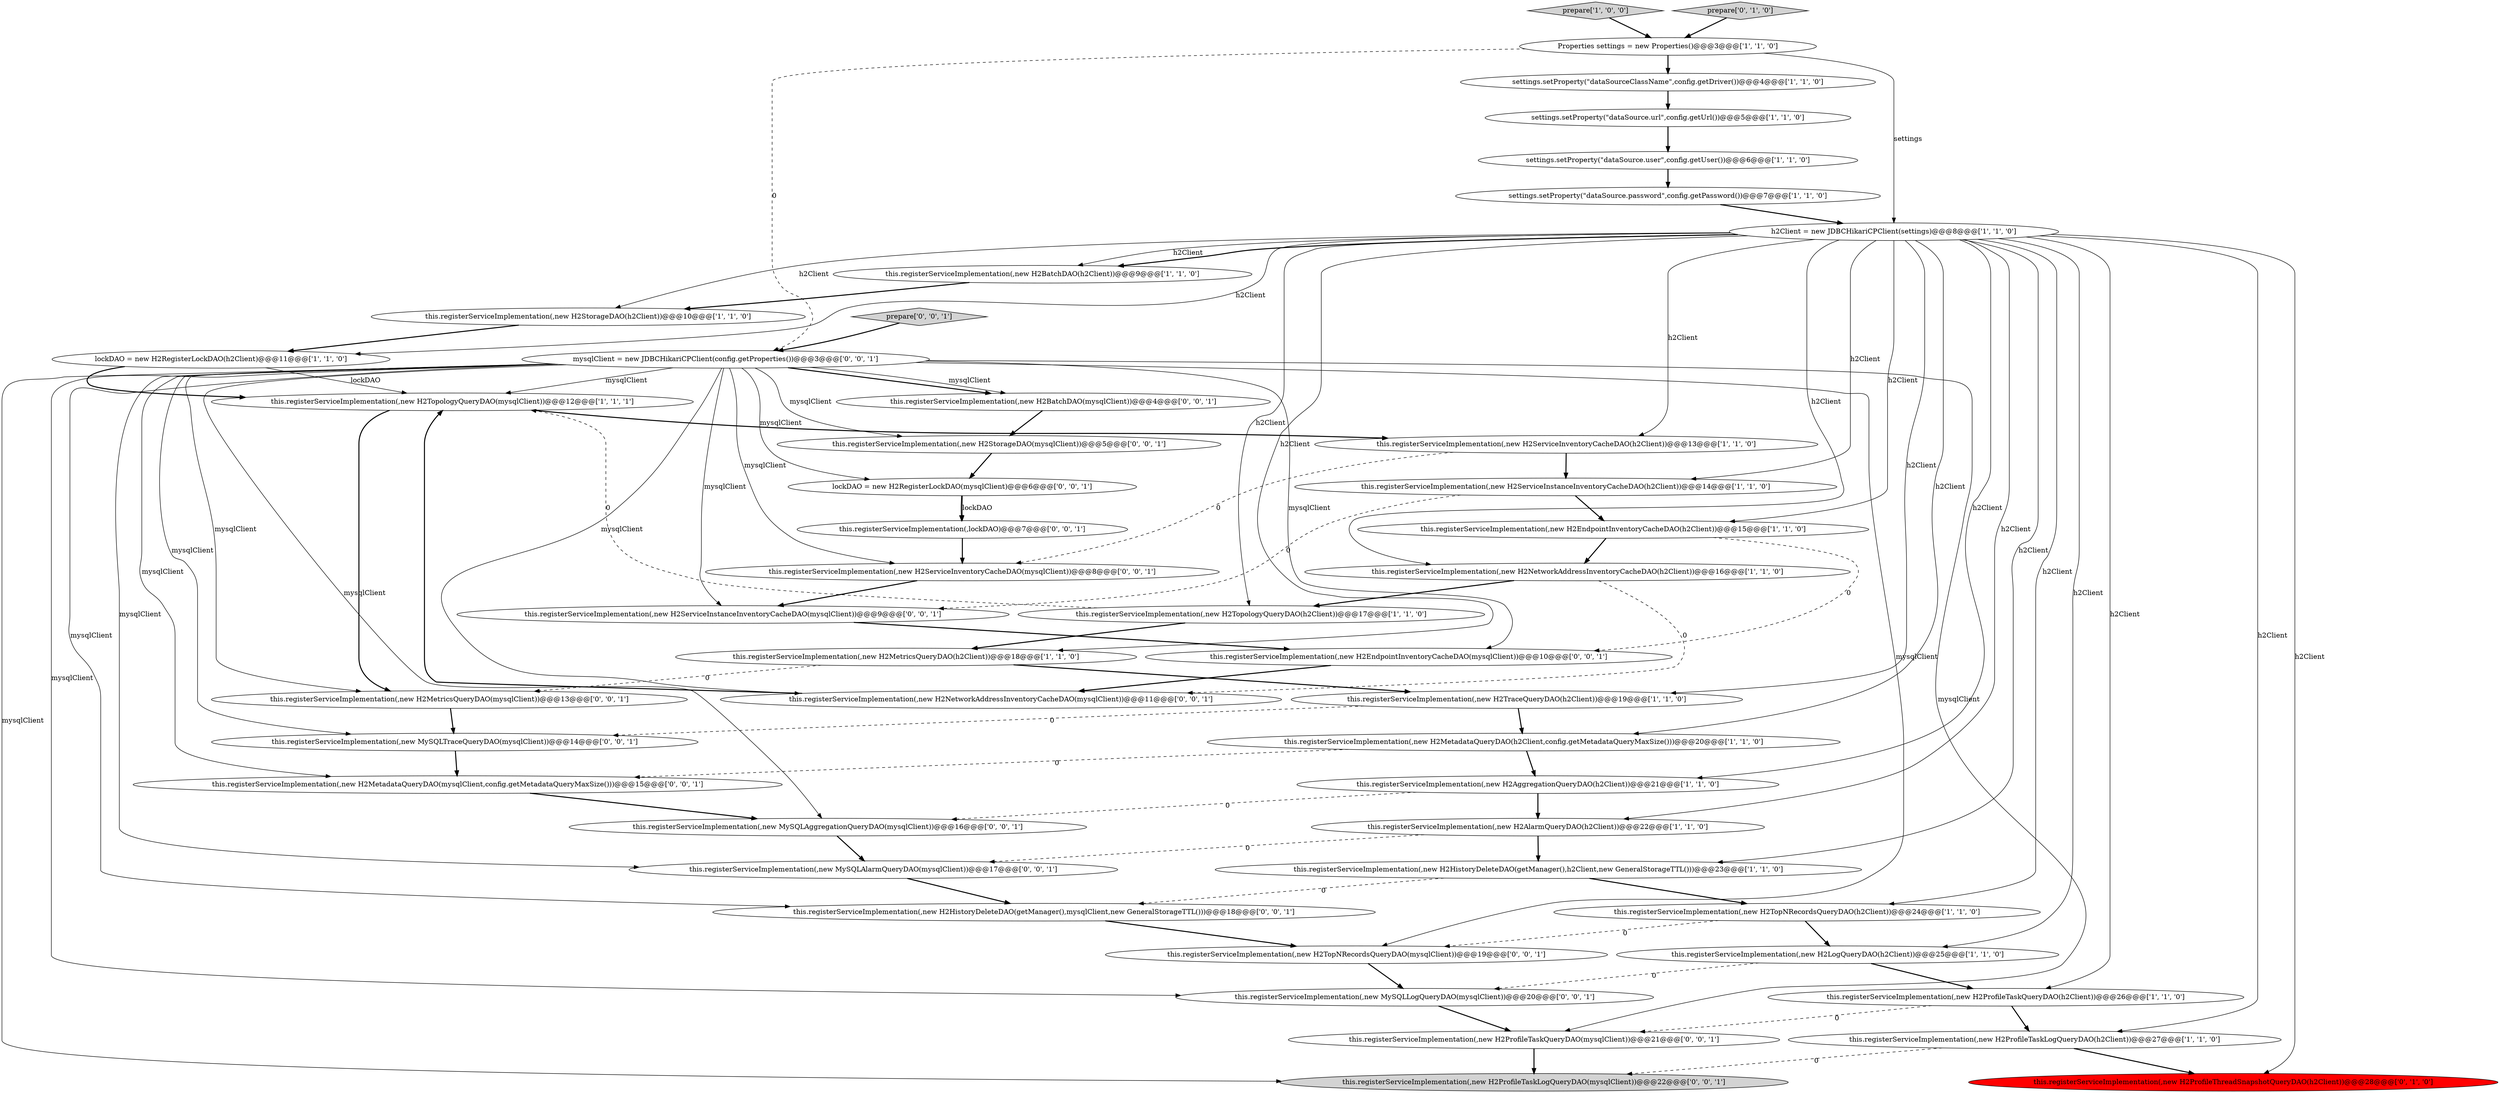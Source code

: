 digraph {
6 [style = filled, label = "settings.setProperty(\"dataSource.password\",config.getPassword())@@@7@@@['1', '1', '0']", fillcolor = white, shape = ellipse image = "AAA0AAABBB1BBB"];
45 [style = filled, label = "this.registerServiceImplementation(,new H2BatchDAO(mysqlClient))@@@4@@@['0', '0', '1']", fillcolor = white, shape = ellipse image = "AAA0AAABBB3BBB"];
28 [style = filled, label = "lockDAO = new H2RegisterLockDAO(mysqlClient)@@@6@@@['0', '0', '1']", fillcolor = white, shape = ellipse image = "AAA0AAABBB3BBB"];
34 [style = filled, label = "this.registerServiceImplementation(,new H2ProfileTaskQueryDAO(mysqlClient))@@@21@@@['0', '0', '1']", fillcolor = white, shape = ellipse image = "AAA0AAABBB3BBB"];
0 [style = filled, label = "prepare['1', '0', '0']", fillcolor = lightgray, shape = diamond image = "AAA0AAABBB1BBB"];
15 [style = filled, label = "settings.setProperty(\"dataSource.url\",config.getUrl())@@@5@@@['1', '1', '0']", fillcolor = white, shape = ellipse image = "AAA0AAABBB1BBB"];
2 [style = filled, label = "this.registerServiceImplementation(,new H2MetadataQueryDAO(h2Client,config.getMetadataQueryMaxSize()))@@@20@@@['1', '1', '0']", fillcolor = white, shape = ellipse image = "AAA0AAABBB1BBB"];
35 [style = filled, label = "this.registerServiceImplementation(,new H2ServiceInstanceInventoryCacheDAO(mysqlClient))@@@9@@@['0', '0', '1']", fillcolor = white, shape = ellipse image = "AAA0AAABBB3BBB"];
40 [style = filled, label = "this.registerServiceImplementation(,new H2MetadataQueryDAO(mysqlClient,config.getMetadataQueryMaxSize()))@@@15@@@['0', '0', '1']", fillcolor = white, shape = ellipse image = "AAA0AAABBB3BBB"];
12 [style = filled, label = "this.registerServiceImplementation(,new H2StorageDAO(h2Client))@@@10@@@['1', '1', '0']", fillcolor = white, shape = ellipse image = "AAA0AAABBB1BBB"];
17 [style = filled, label = "this.registerServiceImplementation(,new H2TraceQueryDAO(h2Client))@@@19@@@['1', '1', '0']", fillcolor = white, shape = ellipse image = "AAA0AAABBB1BBB"];
3 [style = filled, label = "this.registerServiceImplementation(,new H2ProfileTaskLogQueryDAO(h2Client))@@@27@@@['1', '1', '0']", fillcolor = white, shape = ellipse image = "AAA0AAABBB1BBB"];
21 [style = filled, label = "settings.setProperty(\"dataSource.user\",config.getUser())@@@6@@@['1', '1', '0']", fillcolor = white, shape = ellipse image = "AAA0AAABBB1BBB"];
33 [style = filled, label = "mysqlClient = new JDBCHikariCPClient(config.getProperties())@@@3@@@['0', '0', '1']", fillcolor = white, shape = ellipse image = "AAA0AAABBB3BBB"];
37 [style = filled, label = "this.registerServiceImplementation(,new H2MetricsQueryDAO(mysqlClient))@@@13@@@['0', '0', '1']", fillcolor = white, shape = ellipse image = "AAA0AAABBB3BBB"];
30 [style = filled, label = "prepare['0', '0', '1']", fillcolor = lightgray, shape = diamond image = "AAA0AAABBB3BBB"];
42 [style = filled, label = "this.registerServiceImplementation(,new H2ServiceInventoryCacheDAO(mysqlClient))@@@8@@@['0', '0', '1']", fillcolor = white, shape = ellipse image = "AAA0AAABBB3BBB"];
7 [style = filled, label = "h2Client = new JDBCHikariCPClient(settings)@@@8@@@['1', '1', '0']", fillcolor = white, shape = ellipse image = "AAA0AAABBB1BBB"];
47 [style = filled, label = "this.registerServiceImplementation(,new H2NetworkAddressInventoryCacheDAO(mysqlClient))@@@11@@@['0', '0', '1']", fillcolor = white, shape = ellipse image = "AAA0AAABBB3BBB"];
1 [style = filled, label = "this.registerServiceImplementation(,new H2ServiceInventoryCacheDAO(h2Client))@@@13@@@['1', '1', '0']", fillcolor = white, shape = ellipse image = "AAA0AAABBB1BBB"];
14 [style = filled, label = "this.registerServiceImplementation(,new H2MetricsQueryDAO(h2Client))@@@18@@@['1', '1', '0']", fillcolor = white, shape = ellipse image = "AAA0AAABBB1BBB"];
9 [style = filled, label = "this.registerServiceImplementation(,new H2TopologyQueryDAO(mysqlClient))@@@12@@@['1', '1', '1']", fillcolor = white, shape = ellipse image = "AAA0AAABBB1BBB"];
10 [style = filled, label = "this.registerServiceImplementation(,new H2AlarmQueryDAO(h2Client))@@@22@@@['1', '1', '0']", fillcolor = white, shape = ellipse image = "AAA0AAABBB1BBB"];
4 [style = filled, label = "lockDAO = new H2RegisterLockDAO(h2Client)@@@11@@@['1', '1', '0']", fillcolor = white, shape = ellipse image = "AAA0AAABBB1BBB"];
29 [style = filled, label = "this.registerServiceImplementation(,new MySQLLogQueryDAO(mysqlClient))@@@20@@@['0', '0', '1']", fillcolor = white, shape = ellipse image = "AAA0AAABBB3BBB"];
44 [style = filled, label = "this.registerServiceImplementation(,lockDAO)@@@7@@@['0', '0', '1']", fillcolor = white, shape = ellipse image = "AAA0AAABBB3BBB"];
27 [style = filled, label = "prepare['0', '1', '0']", fillcolor = lightgray, shape = diamond image = "AAA0AAABBB2BBB"];
31 [style = filled, label = "this.registerServiceImplementation(,new MySQLAggregationQueryDAO(mysqlClient))@@@16@@@['0', '0', '1']", fillcolor = white, shape = ellipse image = "AAA0AAABBB3BBB"];
8 [style = filled, label = "this.registerServiceImplementation(,new H2HistoryDeleteDAO(getManager(),h2Client,new GeneralStorageTTL()))@@@23@@@['1', '1', '0']", fillcolor = white, shape = ellipse image = "AAA0AAABBB1BBB"];
11 [style = filled, label = "this.registerServiceImplementation(,new H2BatchDAO(h2Client))@@@9@@@['1', '1', '0']", fillcolor = white, shape = ellipse image = "AAA0AAABBB1BBB"];
46 [style = filled, label = "this.registerServiceImplementation(,new H2TopNRecordsQueryDAO(mysqlClient))@@@19@@@['0', '0', '1']", fillcolor = white, shape = ellipse image = "AAA0AAABBB3BBB"];
13 [style = filled, label = "settings.setProperty(\"dataSourceClassName\",config.getDriver())@@@4@@@['1', '1', '0']", fillcolor = white, shape = ellipse image = "AAA0AAABBB1BBB"];
26 [style = filled, label = "this.registerServiceImplementation(,new H2ProfileThreadSnapshotQueryDAO(h2Client))@@@28@@@['0', '1', '0']", fillcolor = red, shape = ellipse image = "AAA1AAABBB2BBB"];
24 [style = filled, label = "this.registerServiceImplementation(,new H2AggregationQueryDAO(h2Client))@@@21@@@['1', '1', '0']", fillcolor = white, shape = ellipse image = "AAA0AAABBB1BBB"];
20 [style = filled, label = "this.registerServiceImplementation(,new H2LogQueryDAO(h2Client))@@@25@@@['1', '1', '0']", fillcolor = white, shape = ellipse image = "AAA0AAABBB1BBB"];
43 [style = filled, label = "this.registerServiceImplementation(,new MySQLTraceQueryDAO(mysqlClient))@@@14@@@['0', '0', '1']", fillcolor = white, shape = ellipse image = "AAA0AAABBB3BBB"];
5 [style = filled, label = "this.registerServiceImplementation(,new H2TopologyQueryDAO(h2Client))@@@17@@@['1', '1', '0']", fillcolor = white, shape = ellipse image = "AAA0AAABBB1BBB"];
18 [style = filled, label = "this.registerServiceImplementation(,new H2TopNRecordsQueryDAO(h2Client))@@@24@@@['1', '1', '0']", fillcolor = white, shape = ellipse image = "AAA0AAABBB1BBB"];
19 [style = filled, label = "this.registerServiceImplementation(,new H2ServiceInstanceInventoryCacheDAO(h2Client))@@@14@@@['1', '1', '0']", fillcolor = white, shape = ellipse image = "AAA0AAABBB1BBB"];
22 [style = filled, label = "this.registerServiceImplementation(,new H2ProfileTaskQueryDAO(h2Client))@@@26@@@['1', '1', '0']", fillcolor = white, shape = ellipse image = "AAA0AAABBB1BBB"];
25 [style = filled, label = "Properties settings = new Properties()@@@3@@@['1', '1', '0']", fillcolor = white, shape = ellipse image = "AAA0AAABBB1BBB"];
39 [style = filled, label = "this.registerServiceImplementation(,new H2EndpointInventoryCacheDAO(mysqlClient))@@@10@@@['0', '0', '1']", fillcolor = white, shape = ellipse image = "AAA0AAABBB3BBB"];
16 [style = filled, label = "this.registerServiceImplementation(,new H2EndpointInventoryCacheDAO(h2Client))@@@15@@@['1', '1', '0']", fillcolor = white, shape = ellipse image = "AAA0AAABBB1BBB"];
38 [style = filled, label = "this.registerServiceImplementation(,new H2StorageDAO(mysqlClient))@@@5@@@['0', '0', '1']", fillcolor = white, shape = ellipse image = "AAA0AAABBB3BBB"];
36 [style = filled, label = "this.registerServiceImplementation(,new H2ProfileTaskLogQueryDAO(mysqlClient))@@@22@@@['0', '0', '1']", fillcolor = lightgray, shape = ellipse image = "AAA0AAABBB3BBB"];
41 [style = filled, label = "this.registerServiceImplementation(,new H2HistoryDeleteDAO(getManager(),mysqlClient,new GeneralStorageTTL()))@@@18@@@['0', '0', '1']", fillcolor = white, shape = ellipse image = "AAA0AAABBB3BBB"];
32 [style = filled, label = "this.registerServiceImplementation(,new MySQLAlarmQueryDAO(mysqlClient))@@@17@@@['0', '0', '1']", fillcolor = white, shape = ellipse image = "AAA0AAABBB3BBB"];
23 [style = filled, label = "this.registerServiceImplementation(,new H2NetworkAddressInventoryCacheDAO(h2Client))@@@16@@@['1', '1', '0']", fillcolor = white, shape = ellipse image = "AAA0AAABBB1BBB"];
1->42 [style = dashed, label="0"];
47->9 [style = bold, label=""];
7->22 [style = solid, label="h2Client"];
15->21 [style = bold, label=""];
33->29 [style = solid, label="mysqlClient"];
14->17 [style = bold, label=""];
33->28 [style = solid, label="mysqlClient"];
18->46 [style = dashed, label="0"];
29->34 [style = bold, label=""];
22->34 [style = dashed, label="0"];
9->37 [style = bold, label=""];
7->14 [style = solid, label="h2Client"];
43->40 [style = bold, label=""];
37->43 [style = bold, label=""];
7->11 [style = solid, label="h2Client"];
10->8 [style = bold, label=""];
10->32 [style = dashed, label="0"];
0->25 [style = bold, label=""];
45->38 [style = bold, label=""];
33->38 [style = solid, label="mysqlClient"];
33->45 [style = bold, label=""];
39->47 [style = bold, label=""];
40->31 [style = bold, label=""];
2->24 [style = bold, label=""];
27->25 [style = bold, label=""];
16->39 [style = dashed, label="0"];
24->10 [style = bold, label=""];
33->39 [style = solid, label="mysqlClient"];
33->9 [style = solid, label="mysqlClient"];
7->4 [style = solid, label="h2Client"];
7->11 [style = bold, label=""];
17->43 [style = dashed, label="0"];
38->28 [style = bold, label=""];
8->18 [style = bold, label=""];
3->36 [style = dashed, label="0"];
7->10 [style = solid, label="h2Client"];
7->8 [style = solid, label="h2Client"];
33->35 [style = solid, label="mysqlClient"];
5->9 [style = dashed, label="0"];
11->12 [style = bold, label=""];
33->43 [style = solid, label="mysqlClient"];
33->42 [style = solid, label="mysqlClient"];
7->3 [style = solid, label="h2Client"];
20->29 [style = dashed, label="0"];
33->32 [style = solid, label="mysqlClient"];
18->20 [style = bold, label=""];
7->18 [style = solid, label="h2Client"];
17->2 [style = bold, label=""];
7->19 [style = solid, label="h2Client"];
34->36 [style = bold, label=""];
7->12 [style = solid, label="h2Client"];
41->46 [style = bold, label=""];
7->20 [style = solid, label="h2Client"];
13->15 [style = bold, label=""];
19->35 [style = dashed, label="0"];
6->7 [style = bold, label=""];
9->1 [style = bold, label=""];
1->19 [style = bold, label=""];
28->44 [style = solid, label="lockDAO"];
4->9 [style = bold, label=""];
33->41 [style = solid, label="mysqlClient"];
44->42 [style = bold, label=""];
14->37 [style = dashed, label="0"];
23->5 [style = bold, label=""];
30->33 [style = bold, label=""];
33->47 [style = solid, label="mysqlClient"];
31->32 [style = bold, label=""];
7->24 [style = solid, label="h2Client"];
35->39 [style = bold, label=""];
3->26 [style = bold, label=""];
7->2 [style = solid, label="h2Client"];
16->23 [style = bold, label=""];
8->41 [style = dashed, label="0"];
46->29 [style = bold, label=""];
19->16 [style = bold, label=""];
4->9 [style = solid, label="lockDAO"];
32->41 [style = bold, label=""];
33->40 [style = solid, label="mysqlClient"];
7->16 [style = solid, label="h2Client"];
7->23 [style = solid, label="h2Client"];
25->7 [style = solid, label="settings"];
33->37 [style = solid, label="mysqlClient"];
7->26 [style = solid, label="h2Client"];
21->6 [style = bold, label=""];
25->13 [style = bold, label=""];
33->46 [style = solid, label="mysqlClient"];
33->31 [style = solid, label="mysqlClient"];
5->14 [style = bold, label=""];
7->5 [style = solid, label="h2Client"];
20->22 [style = bold, label=""];
42->35 [style = bold, label=""];
33->45 [style = solid, label="mysqlClient"];
22->3 [style = bold, label=""];
23->47 [style = dashed, label="0"];
7->1 [style = solid, label="h2Client"];
12->4 [style = bold, label=""];
7->17 [style = solid, label="h2Client"];
33->34 [style = solid, label="mysqlClient"];
24->31 [style = dashed, label="0"];
28->44 [style = bold, label=""];
33->36 [style = solid, label="mysqlClient"];
25->33 [style = dashed, label="0"];
2->40 [style = dashed, label="0"];
}
